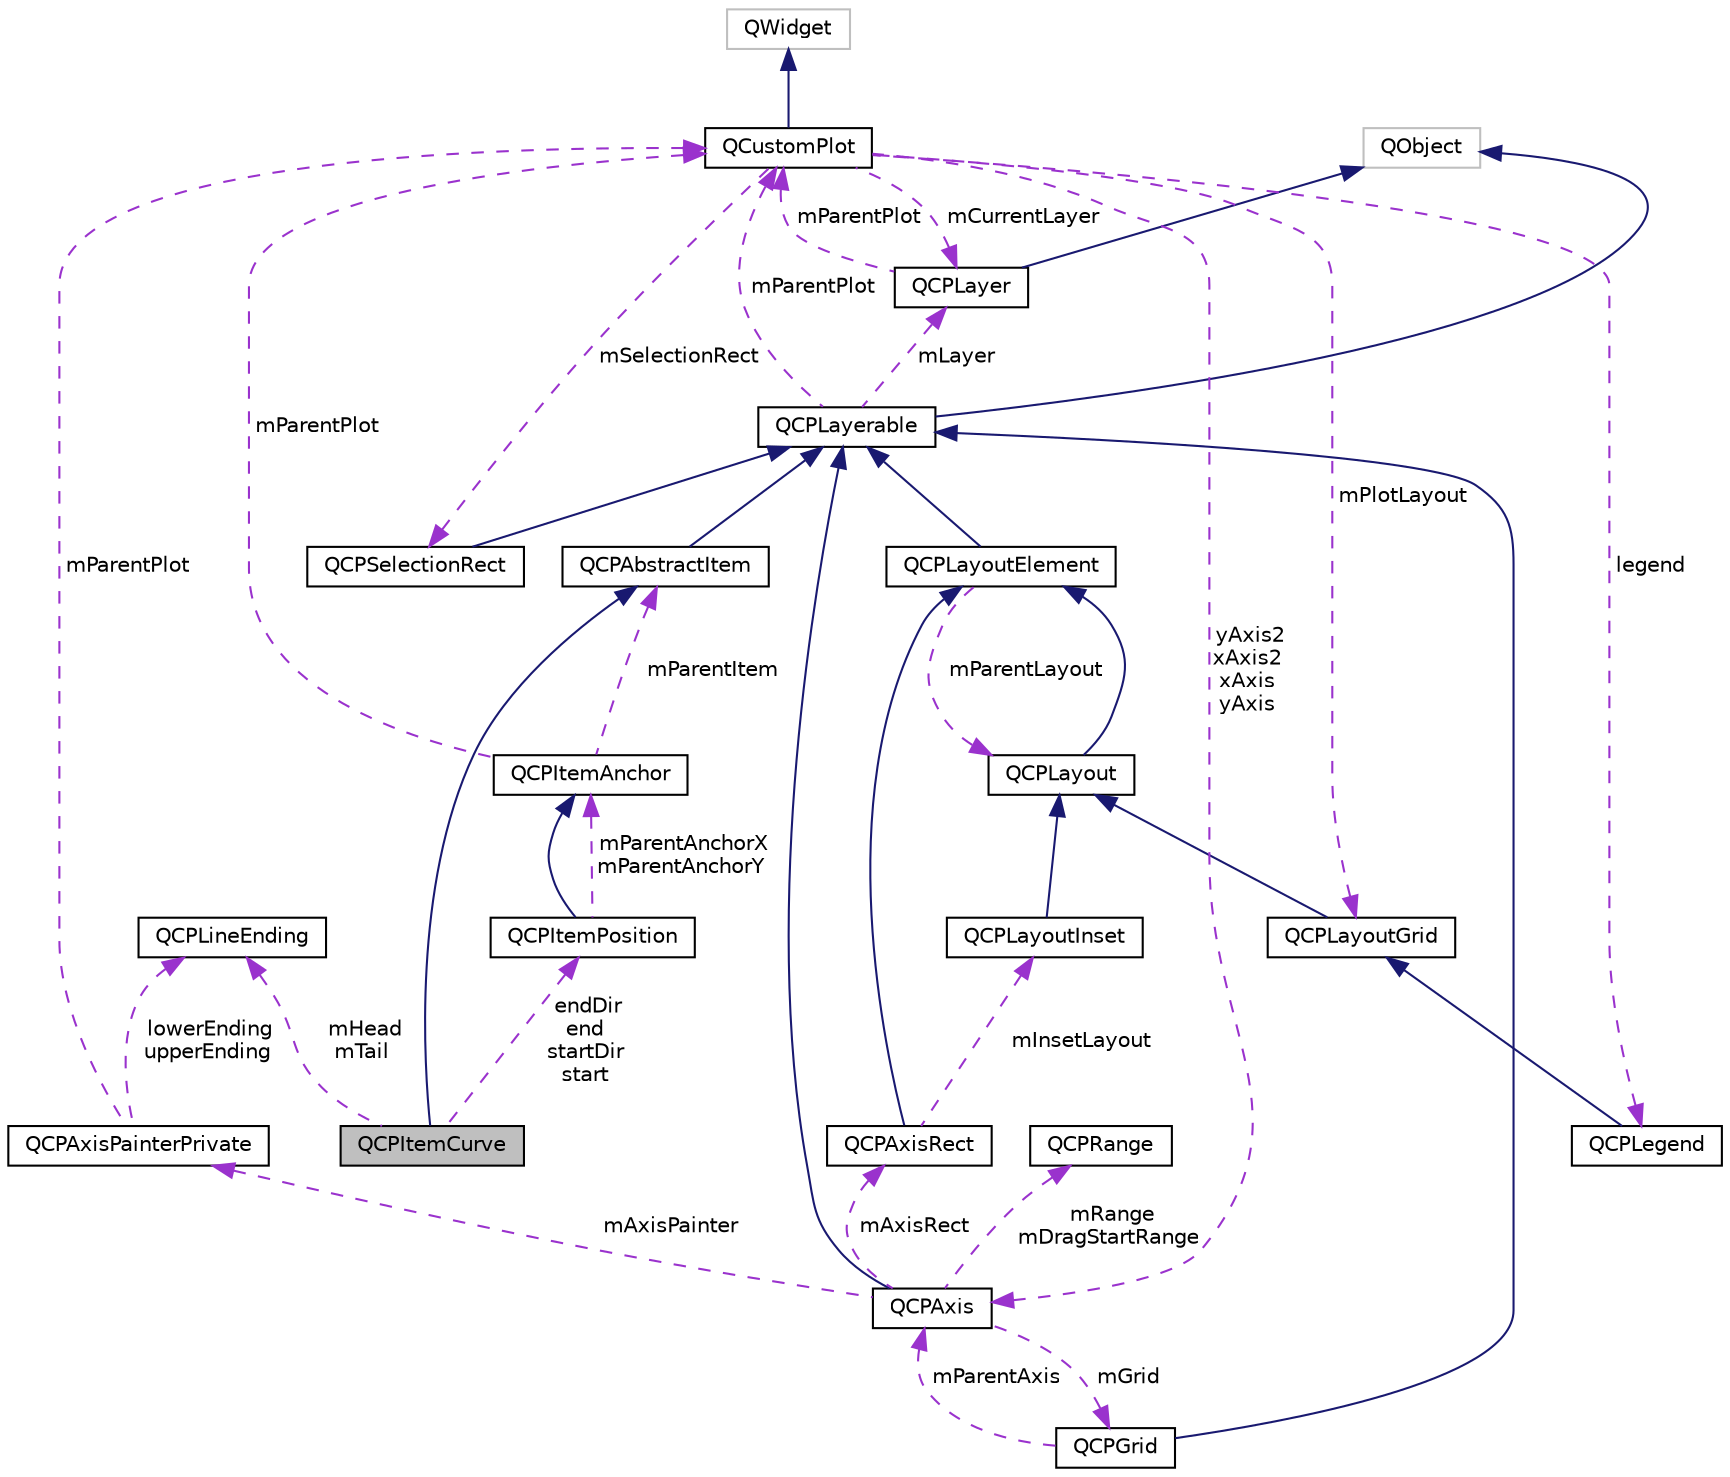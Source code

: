 digraph "QCPItemCurve"
{
 // LATEX_PDF_SIZE
  edge [fontname="Helvetica",fontsize="10",labelfontname="Helvetica",labelfontsize="10"];
  node [fontname="Helvetica",fontsize="10",shape=record];
  Node1 [label="QCPItemCurve",height=0.2,width=0.4,color="black", fillcolor="grey75", style="filled", fontcolor="black",tooltip="A curved line from one point to another."];
  Node2 -> Node1 [dir="back",color="midnightblue",fontsize="10",style="solid"];
  Node2 [label="QCPAbstractItem",height=0.2,width=0.4,color="black", fillcolor="white", style="filled",URL="$classQCPAbstractItem.html",tooltip="The abstract base class for all items in a plot."];
  Node3 -> Node2 [dir="back",color="midnightblue",fontsize="10",style="solid"];
  Node3 [label="QCPLayerable",height=0.2,width=0.4,color="black", fillcolor="white", style="filled",URL="$classQCPLayerable.html",tooltip="Base class for all drawable objects."];
  Node4 -> Node3 [dir="back",color="midnightblue",fontsize="10",style="solid"];
  Node4 [label="QObject",height=0.2,width=0.4,color="grey75", fillcolor="white", style="filled",tooltip=" "];
  Node5 -> Node3 [dir="back",color="darkorchid3",fontsize="10",style="dashed",label=" mLayer" ];
  Node5 [label="QCPLayer",height=0.2,width=0.4,color="black", fillcolor="white", style="filled",URL="$classQCPLayer.html",tooltip="A layer that may contain objects, to control the rendering order."];
  Node4 -> Node5 [dir="back",color="midnightblue",fontsize="10",style="solid"];
  Node6 -> Node5 [dir="back",color="darkorchid3",fontsize="10",style="dashed",label=" mParentPlot" ];
  Node6 [label="QCustomPlot",height=0.2,width=0.4,color="black", fillcolor="white", style="filled",URL="$classQCustomPlot.html",tooltip="The central class of the library. This is the QWidget which displays the plot and interacts with the ..."];
  Node7 -> Node6 [dir="back",color="midnightblue",fontsize="10",style="solid"];
  Node7 [label="QWidget",height=0.2,width=0.4,color="grey75", fillcolor="white", style="filled",tooltip=" "];
  Node5 -> Node6 [dir="back",color="darkorchid3",fontsize="10",style="dashed",label=" mCurrentLayer" ];
  Node8 -> Node6 [dir="back",color="darkorchid3",fontsize="10",style="dashed",label=" mPlotLayout" ];
  Node8 [label="QCPLayoutGrid",height=0.2,width=0.4,color="black", fillcolor="white", style="filled",URL="$classQCPLayoutGrid.html",tooltip="A layout that arranges child elements in a grid."];
  Node9 -> Node8 [dir="back",color="midnightblue",fontsize="10",style="solid"];
  Node9 [label="QCPLayout",height=0.2,width=0.4,color="black", fillcolor="white", style="filled",URL="$classQCPLayout.html",tooltip="The abstract base class for layouts."];
  Node10 -> Node9 [dir="back",color="midnightblue",fontsize="10",style="solid"];
  Node10 [label="QCPLayoutElement",height=0.2,width=0.4,color="black", fillcolor="white", style="filled",URL="$classQCPLayoutElement.html",tooltip="The abstract base class for all objects that form the layout system."];
  Node3 -> Node10 [dir="back",color="midnightblue",fontsize="10",style="solid"];
  Node9 -> Node10 [dir="back",color="darkorchid3",fontsize="10",style="dashed",label=" mParentLayout" ];
  Node11 -> Node6 [dir="back",color="darkorchid3",fontsize="10",style="dashed",label=" mSelectionRect" ];
  Node11 [label="QCPSelectionRect",height=0.2,width=0.4,color="black", fillcolor="white", style="filled",URL="$classQCPSelectionRect.html",tooltip="Provides rect/rubber-band data selection and range zoom interaction."];
  Node3 -> Node11 [dir="back",color="midnightblue",fontsize="10",style="solid"];
  Node12 -> Node6 [dir="back",color="darkorchid3",fontsize="10",style="dashed",label=" yAxis2\nxAxis2\nxAxis\nyAxis" ];
  Node12 [label="QCPAxis",height=0.2,width=0.4,color="black", fillcolor="white", style="filled",URL="$classQCPAxis.html",tooltip="Manages a single axis inside a QCustomPlot."];
  Node3 -> Node12 [dir="back",color="midnightblue",fontsize="10",style="solid"];
  Node13 -> Node12 [dir="back",color="darkorchid3",fontsize="10",style="dashed",label=" mRange\nmDragStartRange" ];
  Node13 [label="QCPRange",height=0.2,width=0.4,color="black", fillcolor="white", style="filled",URL="$classQCPRange.html",tooltip="Represents the range an axis is encompassing."];
  Node14 -> Node12 [dir="back",color="darkorchid3",fontsize="10",style="dashed",label=" mAxisPainter" ];
  Node14 [label="QCPAxisPainterPrivate",height=0.2,width=0.4,color="black", fillcolor="white", style="filled",URL="$classQCPAxisPainterPrivate.html",tooltip=" "];
  Node15 -> Node14 [dir="back",color="darkorchid3",fontsize="10",style="dashed",label=" lowerEnding\nupperEnding" ];
  Node15 [label="QCPLineEnding",height=0.2,width=0.4,color="black", fillcolor="white", style="filled",URL="$classQCPLineEnding.html",tooltip="Handles the different ending decorations for line-like items."];
  Node6 -> Node14 [dir="back",color="darkorchid3",fontsize="10",style="dashed",label=" mParentPlot" ];
  Node16 -> Node12 [dir="back",color="darkorchid3",fontsize="10",style="dashed",label=" mGrid" ];
  Node16 [label="QCPGrid",height=0.2,width=0.4,color="black", fillcolor="white", style="filled",URL="$classQCPGrid.html",tooltip="Responsible for drawing the grid of a QCPAxis."];
  Node3 -> Node16 [dir="back",color="midnightblue",fontsize="10",style="solid"];
  Node12 -> Node16 [dir="back",color="darkorchid3",fontsize="10",style="dashed",label=" mParentAxis" ];
  Node17 -> Node12 [dir="back",color="darkorchid3",fontsize="10",style="dashed",label=" mAxisRect" ];
  Node17 [label="QCPAxisRect",height=0.2,width=0.4,color="black", fillcolor="white", style="filled",URL="$classQCPAxisRect.html",tooltip="Holds multiple axes and arranges them in a rectangular shape."];
  Node10 -> Node17 [dir="back",color="midnightblue",fontsize="10",style="solid"];
  Node18 -> Node17 [dir="back",color="darkorchid3",fontsize="10",style="dashed",label=" mInsetLayout" ];
  Node18 [label="QCPLayoutInset",height=0.2,width=0.4,color="black", fillcolor="white", style="filled",URL="$classQCPLayoutInset.html",tooltip="A layout that places child elements aligned to the border or arbitrarily positioned."];
  Node9 -> Node18 [dir="back",color="midnightblue",fontsize="10",style="solid"];
  Node19 -> Node6 [dir="back",color="darkorchid3",fontsize="10",style="dashed",label=" legend" ];
  Node19 [label="QCPLegend",height=0.2,width=0.4,color="black", fillcolor="white", style="filled",URL="$classQCPLegend.html",tooltip="Manages a legend inside a QCustomPlot."];
  Node8 -> Node19 [dir="back",color="midnightblue",fontsize="10",style="solid"];
  Node6 -> Node3 [dir="back",color="darkorchid3",fontsize="10",style="dashed",label=" mParentPlot" ];
  Node15 -> Node1 [dir="back",color="darkorchid3",fontsize="10",style="dashed",label=" mHead\nmTail" ];
  Node20 -> Node1 [dir="back",color="darkorchid3",fontsize="10",style="dashed",label=" endDir\nend\nstartDir\nstart" ];
  Node20 [label="QCPItemPosition",height=0.2,width=0.4,color="black", fillcolor="white", style="filled",URL="$classQCPItemPosition.html",tooltip="Manages the position of an item."];
  Node21 -> Node20 [dir="back",color="midnightblue",fontsize="10",style="solid"];
  Node21 [label="QCPItemAnchor",height=0.2,width=0.4,color="black", fillcolor="white", style="filled",URL="$classQCPItemAnchor.html",tooltip="An anchor of an item to which positions can be attached to."];
  Node2 -> Node21 [dir="back",color="darkorchid3",fontsize="10",style="dashed",label=" mParentItem" ];
  Node6 -> Node21 [dir="back",color="darkorchid3",fontsize="10",style="dashed",label=" mParentPlot" ];
  Node21 -> Node20 [dir="back",color="darkorchid3",fontsize="10",style="dashed",label=" mParentAnchorX\nmParentAnchorY" ];
}

